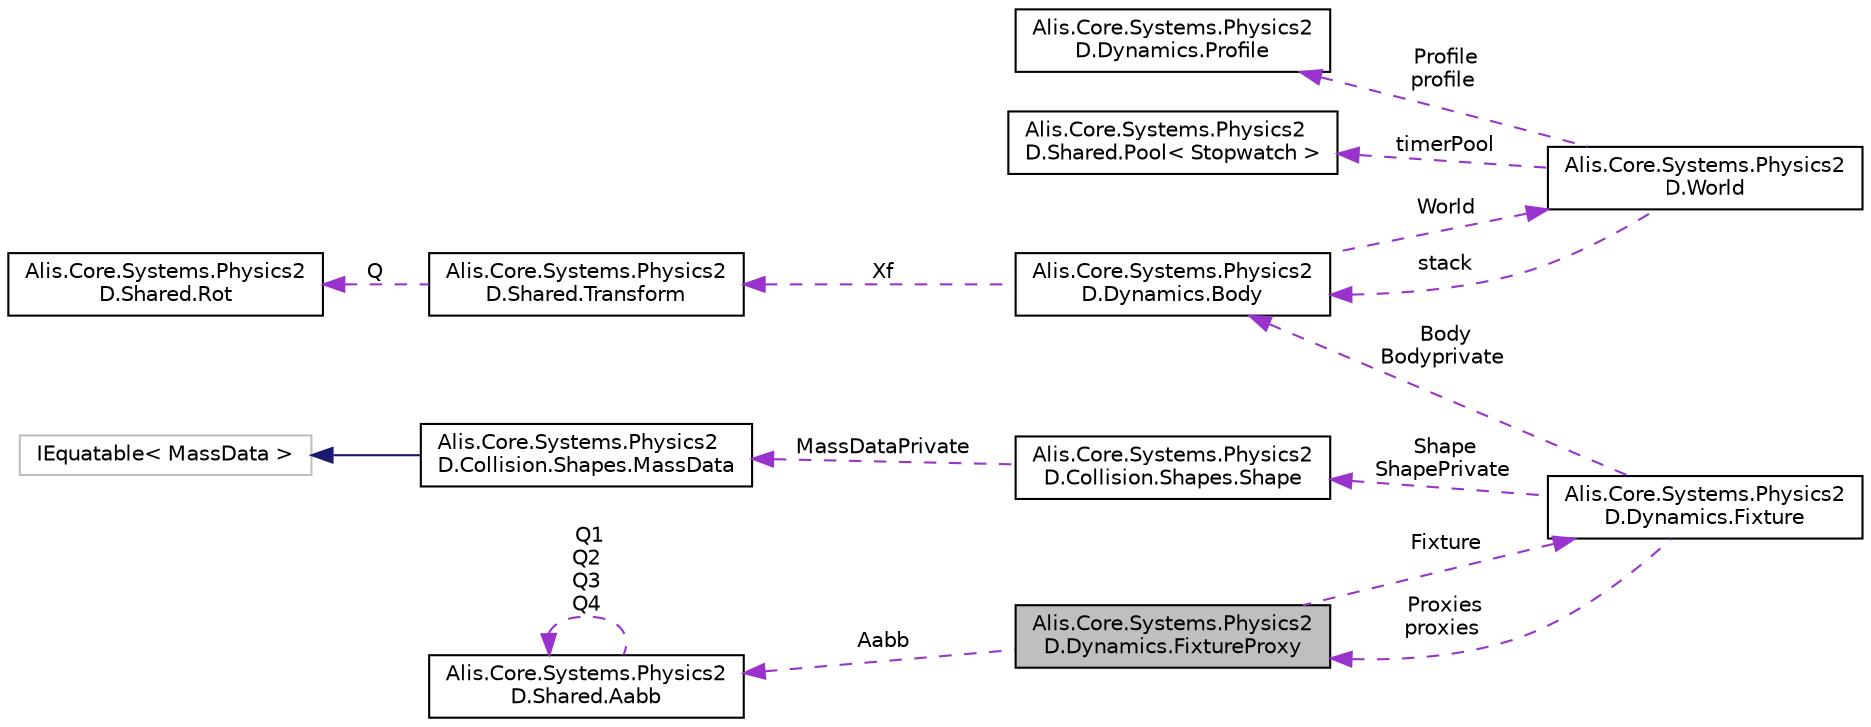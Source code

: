 digraph "Alis.Core.Systems.Physics2D.Dynamics.FixtureProxy"
{
 // LATEX_PDF_SIZE
  edge [fontname="Helvetica",fontsize="10",labelfontname="Helvetica",labelfontsize="10"];
  node [fontname="Helvetica",fontsize="10",shape=record];
  rankdir="LR";
  Node1 [label="Alis.Core.Systems.Physics2\lD.Dynamics.FixtureProxy",height=0.2,width=0.4,color="black", fillcolor="grey75", style="filled", fontcolor="black",tooltip="This proxy is used internally to connect fixtures to the broad-phase."];
  Node2 -> Node1 [dir="back",color="darkorchid3",fontsize="10",style="dashed",label=" Aabb" ,fontname="Helvetica"];
  Node2 [label="Alis.Core.Systems.Physics2\lD.Shared.Aabb",height=0.2,width=0.4,color="black", fillcolor="white", style="filled",URL="$struct_alis_1_1_core_1_1_systems_1_1_physics2_d_1_1_shared_1_1_aabb.html",tooltip="An axis aligned bounding box."];
  Node2 -> Node2 [dir="back",color="darkorchid3",fontsize="10",style="dashed",label=" Q1\nQ2\nQ3\nQ4" ,fontname="Helvetica"];
  Node3 -> Node1 [dir="back",color="darkorchid3",fontsize="10",style="dashed",label=" Fixture" ,fontname="Helvetica"];
  Node3 [label="Alis.Core.Systems.Physics2\lD.Dynamics.Fixture",height=0.2,width=0.4,color="black", fillcolor="white", style="filled",URL="$class_alis_1_1_core_1_1_systems_1_1_physics2_d_1_1_dynamics_1_1_fixture.html",tooltip="A fixture is used to attach a Shape to a body for collision detection. A fixture inherits its transfo..."];
  Node4 -> Node3 [dir="back",color="darkorchid3",fontsize="10",style="dashed",label=" Shape\nShapePrivate" ,fontname="Helvetica"];
  Node4 [label="Alis.Core.Systems.Physics2\lD.Collision.Shapes.Shape",height=0.2,width=0.4,color="black", fillcolor="white", style="filled",URL="$class_alis_1_1_core_1_1_systems_1_1_physics2_d_1_1_collision_1_1_shapes_1_1_shape.html",tooltip="A shape is used for collision detection. You can create a shape however you like. Shapes used for sim..."];
  Node5 -> Node4 [dir="back",color="darkorchid3",fontsize="10",style="dashed",label=" MassDataPrivate" ,fontname="Helvetica"];
  Node5 [label="Alis.Core.Systems.Physics2\lD.Collision.Shapes.MassData",height=0.2,width=0.4,color="black", fillcolor="white", style="filled",URL="$struct_alis_1_1_core_1_1_systems_1_1_physics2_d_1_1_collision_1_1_shapes_1_1_mass_data.html",tooltip="This holds the mass data computed for a shape."];
  Node6 -> Node5 [dir="back",color="midnightblue",fontsize="10",style="solid",fontname="Helvetica"];
  Node6 [label="IEquatable\< MassData \>",height=0.2,width=0.4,color="grey75", fillcolor="white", style="filled",tooltip=" "];
  Node7 -> Node3 [dir="back",color="darkorchid3",fontsize="10",style="dashed",label=" Body\nBodyprivate" ,fontname="Helvetica"];
  Node7 [label="Alis.Core.Systems.Physics2\lD.Dynamics.Body",height=0.2,width=0.4,color="black", fillcolor="white", style="filled",URL="$class_alis_1_1_core_1_1_systems_1_1_physics2_d_1_1_dynamics_1_1_body.html",tooltip="The body class"];
  Node8 -> Node7 [dir="back",color="darkorchid3",fontsize="10",style="dashed",label=" Xf" ,fontname="Helvetica"];
  Node8 [label="Alis.Core.Systems.Physics2\lD.Shared.Transform",height=0.2,width=0.4,color="black", fillcolor="white", style="filled",URL="$struct_alis_1_1_core_1_1_systems_1_1_physics2_d_1_1_shared_1_1_transform.html",tooltip="A transform contains translation and rotation. It is used to represent the position and orientation o..."];
  Node9 -> Node8 [dir="back",color="darkorchid3",fontsize="10",style="dashed",label=" Q" ,fontname="Helvetica"];
  Node9 [label="Alis.Core.Systems.Physics2\lD.Shared.Rot",height=0.2,width=0.4,color="black", fillcolor="white", style="filled",URL="$struct_alis_1_1_core_1_1_systems_1_1_physics2_d_1_1_shared_1_1_rot.html",tooltip="Rotation"];
  Node10 -> Node7 [dir="back",color="darkorchid3",fontsize="10",style="dashed",label=" World" ,fontname="Helvetica"];
  Node10 [label="Alis.Core.Systems.Physics2\lD.World",height=0.2,width=0.4,color="black", fillcolor="white", style="filled",URL="$class_alis_1_1_core_1_1_systems_1_1_physics2_d_1_1_world.html",tooltip="The world class manages all physics entities, dynamic simulation, and asynchronous queries."];
  Node7 -> Node10 [dir="back",color="darkorchid3",fontsize="10",style="dashed",label=" stack" ,fontname="Helvetica"];
  Node11 -> Node10 [dir="back",color="darkorchid3",fontsize="10",style="dashed",label=" Profile\nprofile" ,fontname="Helvetica"];
  Node11 [label="Alis.Core.Systems.Physics2\lD.Dynamics.Profile",height=0.2,width=0.4,color="black", fillcolor="white", style="filled",URL="$struct_alis_1_1_core_1_1_systems_1_1_physics2_d_1_1_dynamics_1_1_profile.html",tooltip="The profile"];
  Node12 -> Node10 [dir="back",color="darkorchid3",fontsize="10",style="dashed",label=" timerPool" ,fontname="Helvetica"];
  Node12 [label="Alis.Core.Systems.Physics2\lD.Shared.Pool\< Stopwatch \>",height=0.2,width=0.4,color="black", fillcolor="white", style="filled",URL="$class_alis_1_1_core_1_1_systems_1_1_physics2_d_1_1_shared_1_1_pool.html",tooltip=" "];
  Node1 -> Node3 [dir="back",color="darkorchid3",fontsize="10",style="dashed",label=" Proxies\nproxies" ,fontname="Helvetica"];
}
